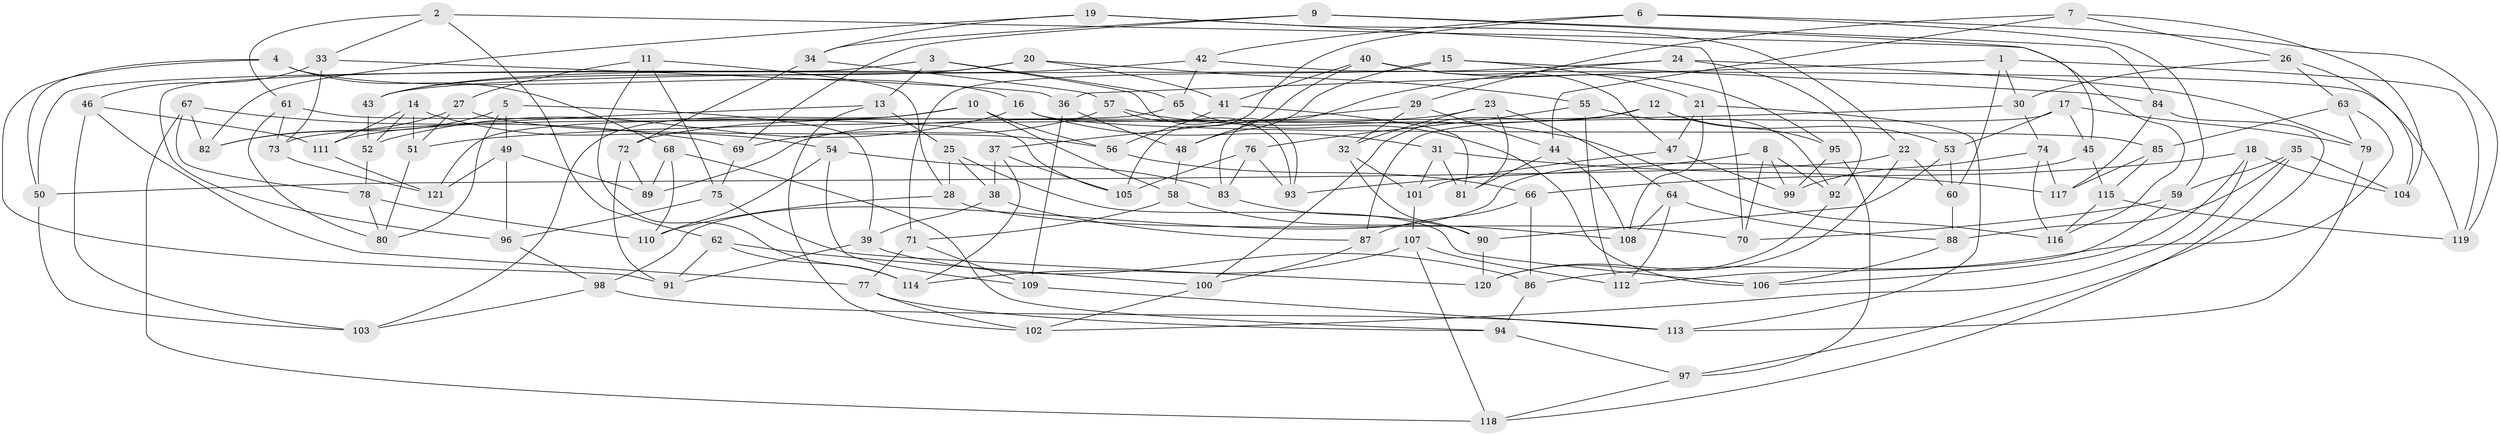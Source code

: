 // coarse degree distribution, {4: 0.35135135135135137, 6: 0.5675675675675675, 5: 0.06756756756756757, 3: 0.013513513513513514}
// Generated by graph-tools (version 1.1) at 2025/42/03/06/25 10:42:16]
// undirected, 121 vertices, 242 edges
graph export_dot {
graph [start="1"]
  node [color=gray90,style=filled];
  1;
  2;
  3;
  4;
  5;
  6;
  7;
  8;
  9;
  10;
  11;
  12;
  13;
  14;
  15;
  16;
  17;
  18;
  19;
  20;
  21;
  22;
  23;
  24;
  25;
  26;
  27;
  28;
  29;
  30;
  31;
  32;
  33;
  34;
  35;
  36;
  37;
  38;
  39;
  40;
  41;
  42;
  43;
  44;
  45;
  46;
  47;
  48;
  49;
  50;
  51;
  52;
  53;
  54;
  55;
  56;
  57;
  58;
  59;
  60;
  61;
  62;
  63;
  64;
  65;
  66;
  67;
  68;
  69;
  70;
  71;
  72;
  73;
  74;
  75;
  76;
  77;
  78;
  79;
  80;
  81;
  82;
  83;
  84;
  85;
  86;
  87;
  88;
  89;
  90;
  91;
  92;
  93;
  94;
  95;
  96;
  97;
  98;
  99;
  100;
  101;
  102;
  103;
  104;
  105;
  106;
  107;
  108;
  109;
  110;
  111;
  112;
  113;
  114;
  115;
  116;
  117;
  118;
  119;
  120;
  121;
  1 -- 36;
  1 -- 30;
  1 -- 119;
  1 -- 60;
  2 -- 116;
  2 -- 33;
  2 -- 61;
  2 -- 62;
  3 -- 65;
  3 -- 50;
  3 -- 93;
  3 -- 13;
  4 -- 50;
  4 -- 91;
  4 -- 16;
  4 -- 68;
  5 -- 80;
  5 -- 82;
  5 -- 49;
  5 -- 39;
  6 -- 105;
  6 -- 42;
  6 -- 59;
  6 -- 119;
  7 -- 44;
  7 -- 29;
  7 -- 26;
  7 -- 104;
  8 -- 99;
  8 -- 92;
  8 -- 70;
  8 -- 93;
  9 -- 45;
  9 -- 69;
  9 -- 84;
  9 -- 34;
  10 -- 58;
  10 -- 103;
  10 -- 111;
  10 -- 56;
  11 -- 75;
  11 -- 28;
  11 -- 27;
  11 -- 114;
  12 -- 53;
  12 -- 89;
  12 -- 95;
  12 -- 100;
  13 -- 102;
  13 -- 73;
  13 -- 25;
  14 -- 54;
  14 -- 51;
  14 -- 52;
  14 -- 111;
  15 -- 71;
  15 -- 84;
  15 -- 48;
  15 -- 21;
  16 -- 52;
  16 -- 31;
  16 -- 85;
  17 -- 79;
  17 -- 87;
  17 -- 45;
  17 -- 53;
  18 -- 106;
  18 -- 66;
  18 -- 104;
  18 -- 102;
  19 -- 70;
  19 -- 34;
  19 -- 82;
  19 -- 22;
  20 -- 96;
  20 -- 55;
  20 -- 41;
  20 -- 43;
  21 -- 113;
  21 -- 47;
  21 -- 108;
  22 -- 60;
  22 -- 120;
  22 -- 50;
  23 -- 72;
  23 -- 32;
  23 -- 64;
  23 -- 81;
  24 -- 83;
  24 -- 43;
  24 -- 92;
  24 -- 79;
  25 -- 28;
  25 -- 38;
  25 -- 106;
  26 -- 30;
  26 -- 104;
  26 -- 63;
  27 -- 56;
  27 -- 51;
  27 -- 82;
  28 -- 110;
  28 -- 70;
  29 -- 37;
  29 -- 44;
  29 -- 32;
  30 -- 74;
  30 -- 51;
  31 -- 81;
  31 -- 117;
  31 -- 101;
  32 -- 90;
  32 -- 101;
  33 -- 46;
  33 -- 73;
  33 -- 36;
  34 -- 57;
  34 -- 72;
  35 -- 88;
  35 -- 59;
  35 -- 104;
  35 -- 118;
  36 -- 109;
  36 -- 48;
  37 -- 105;
  37 -- 114;
  37 -- 38;
  38 -- 39;
  38 -- 87;
  39 -- 86;
  39 -- 91;
  40 -- 41;
  40 -- 47;
  40 -- 48;
  40 -- 95;
  41 -- 81;
  41 -- 56;
  42 -- 65;
  42 -- 43;
  42 -- 119;
  43 -- 52;
  44 -- 81;
  44 -- 108;
  45 -- 98;
  45 -- 115;
  46 -- 103;
  46 -- 111;
  46 -- 77;
  47 -- 101;
  47 -- 99;
  48 -- 58;
  49 -- 96;
  49 -- 89;
  49 -- 121;
  50 -- 103;
  51 -- 80;
  52 -- 78;
  53 -- 90;
  53 -- 60;
  54 -- 83;
  54 -- 110;
  54 -- 109;
  55 -- 92;
  55 -- 76;
  55 -- 112;
  56 -- 66;
  57 -- 69;
  57 -- 93;
  57 -- 116;
  58 -- 108;
  58 -- 71;
  59 -- 70;
  59 -- 112;
  60 -- 88;
  61 -- 73;
  61 -- 80;
  61 -- 105;
  62 -- 114;
  62 -- 91;
  62 -- 100;
  63 -- 79;
  63 -- 86;
  63 -- 85;
  64 -- 112;
  64 -- 88;
  64 -- 108;
  65 -- 106;
  65 -- 121;
  66 -- 87;
  66 -- 86;
  67 -- 118;
  67 -- 78;
  67 -- 69;
  67 -- 82;
  68 -- 89;
  68 -- 94;
  68 -- 110;
  69 -- 75;
  71 -- 77;
  71 -- 109;
  72 -- 91;
  72 -- 89;
  73 -- 121;
  74 -- 99;
  74 -- 117;
  74 -- 116;
  75 -- 120;
  75 -- 96;
  76 -- 83;
  76 -- 105;
  76 -- 93;
  77 -- 102;
  77 -- 94;
  78 -- 80;
  78 -- 110;
  79 -- 113;
  83 -- 90;
  84 -- 117;
  84 -- 97;
  85 -- 115;
  85 -- 117;
  86 -- 94;
  87 -- 100;
  88 -- 106;
  90 -- 120;
  92 -- 120;
  94 -- 97;
  95 -- 99;
  95 -- 97;
  96 -- 98;
  97 -- 118;
  98 -- 103;
  98 -- 113;
  100 -- 102;
  101 -- 107;
  107 -- 114;
  107 -- 112;
  107 -- 118;
  109 -- 113;
  111 -- 121;
  115 -- 116;
  115 -- 119;
}
